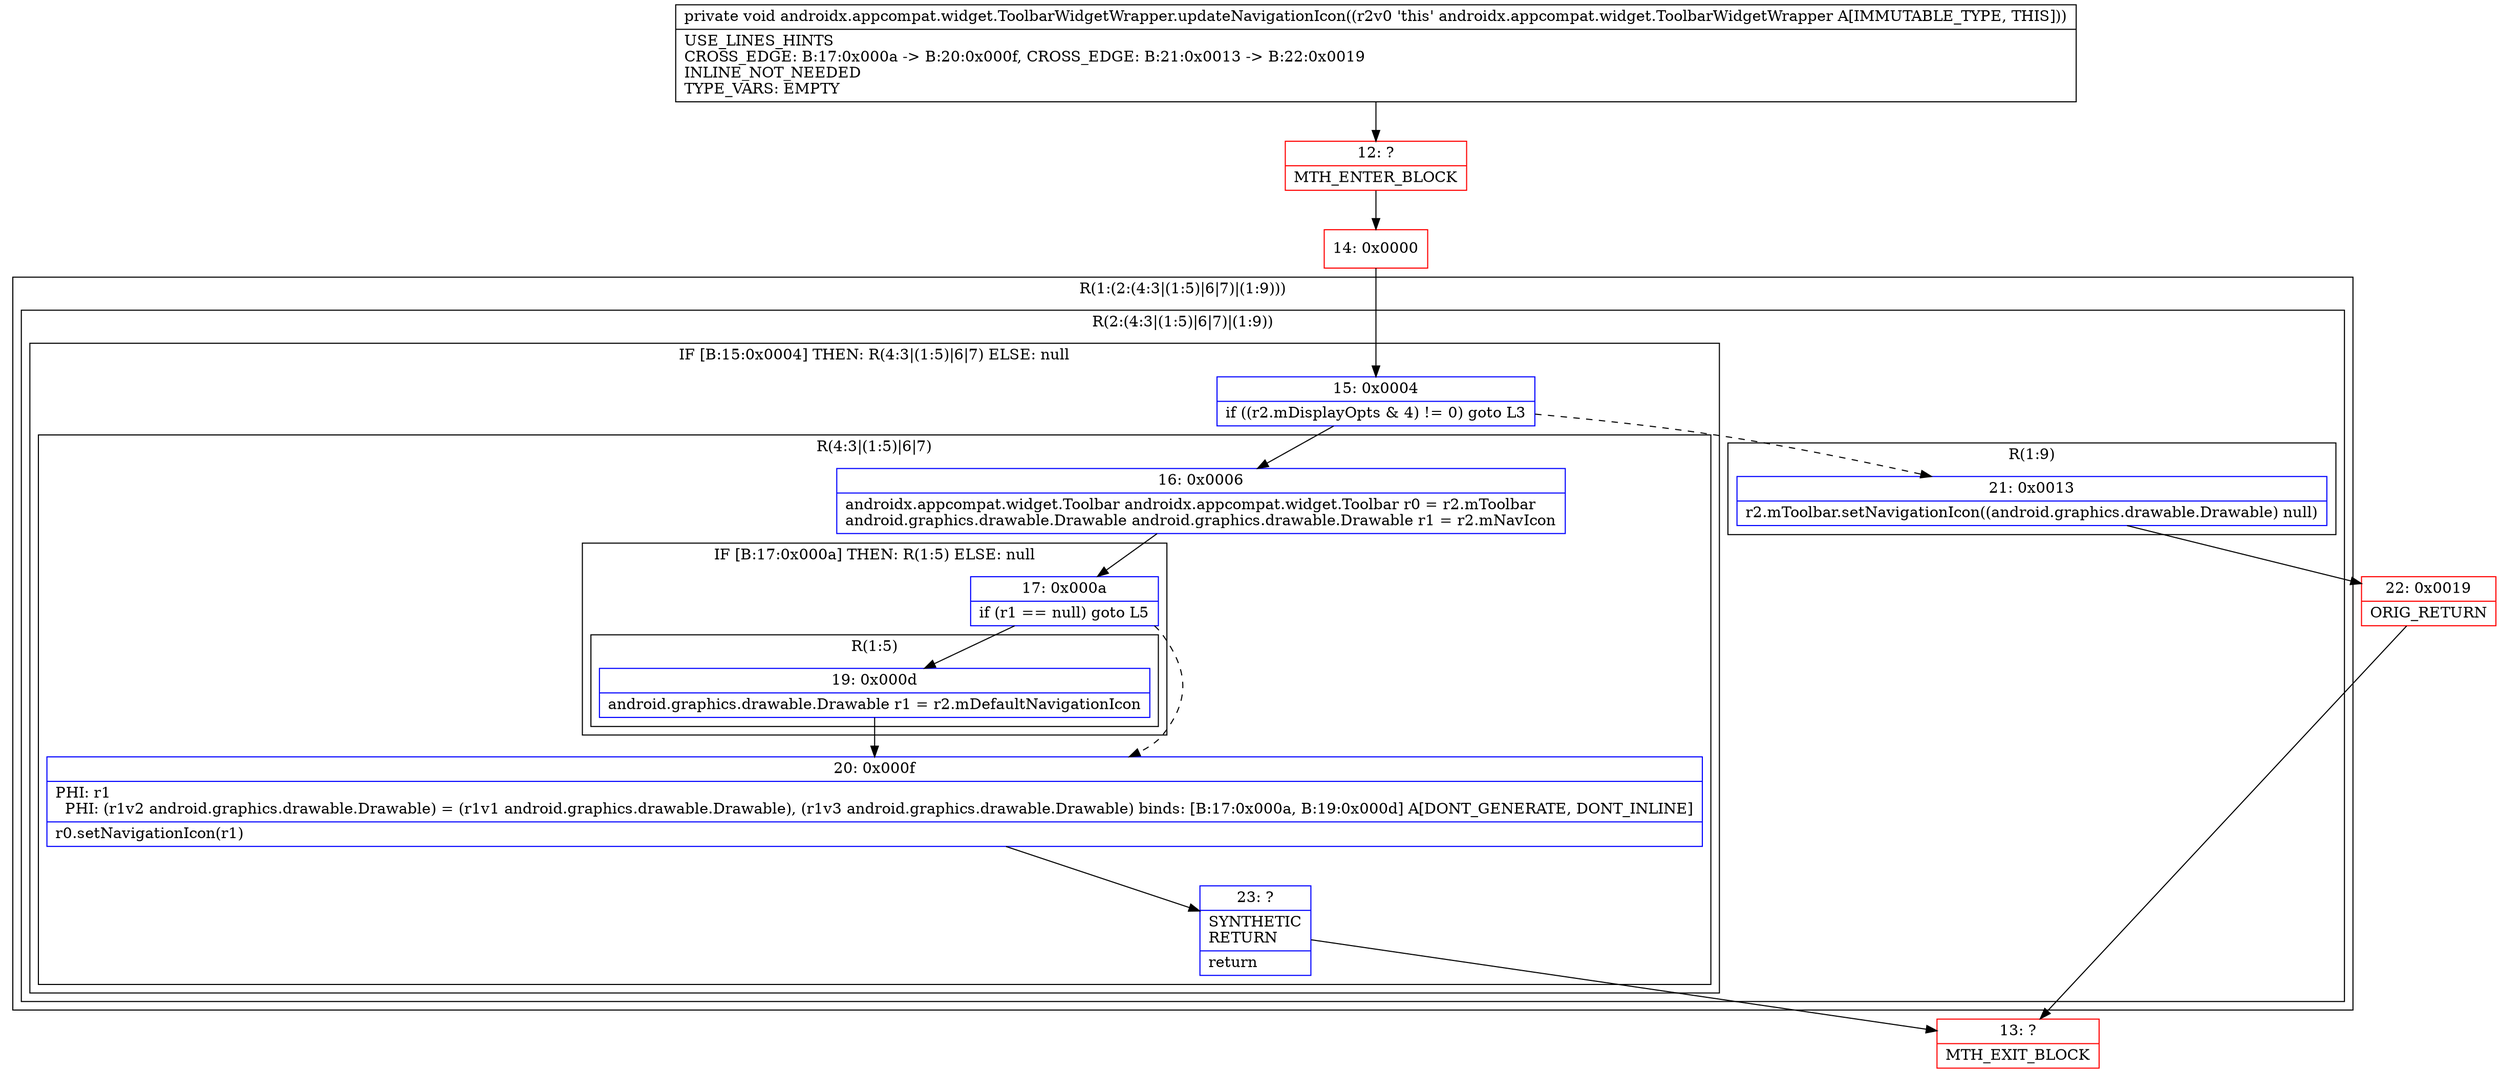 digraph "CFG forandroidx.appcompat.widget.ToolbarWidgetWrapper.updateNavigationIcon()V" {
subgraph cluster_Region_1048314961 {
label = "R(1:(2:(4:3|(1:5)|6|7)|(1:9)))";
node [shape=record,color=blue];
subgraph cluster_Region_1416268917 {
label = "R(2:(4:3|(1:5)|6|7)|(1:9))";
node [shape=record,color=blue];
subgraph cluster_IfRegion_224734273 {
label = "IF [B:15:0x0004] THEN: R(4:3|(1:5)|6|7) ELSE: null";
node [shape=record,color=blue];
Node_15 [shape=record,label="{15\:\ 0x0004|if ((r2.mDisplayOpts & 4) != 0) goto L3\l}"];
subgraph cluster_Region_2545984 {
label = "R(4:3|(1:5)|6|7)";
node [shape=record,color=blue];
Node_16 [shape=record,label="{16\:\ 0x0006|androidx.appcompat.widget.Toolbar androidx.appcompat.widget.Toolbar r0 = r2.mToolbar\landroid.graphics.drawable.Drawable android.graphics.drawable.Drawable r1 = r2.mNavIcon\l}"];
subgraph cluster_IfRegion_1219125635 {
label = "IF [B:17:0x000a] THEN: R(1:5) ELSE: null";
node [shape=record,color=blue];
Node_17 [shape=record,label="{17\:\ 0x000a|if (r1 == null) goto L5\l}"];
subgraph cluster_Region_1657423790 {
label = "R(1:5)";
node [shape=record,color=blue];
Node_19 [shape=record,label="{19\:\ 0x000d|android.graphics.drawable.Drawable r1 = r2.mDefaultNavigationIcon\l}"];
}
}
Node_20 [shape=record,label="{20\:\ 0x000f|PHI: r1 \l  PHI: (r1v2 android.graphics.drawable.Drawable) = (r1v1 android.graphics.drawable.Drawable), (r1v3 android.graphics.drawable.Drawable) binds: [B:17:0x000a, B:19:0x000d] A[DONT_GENERATE, DONT_INLINE]\l|r0.setNavigationIcon(r1)\l}"];
Node_23 [shape=record,label="{23\:\ ?|SYNTHETIC\lRETURN\l|return\l}"];
}
}
subgraph cluster_Region_1441137604 {
label = "R(1:9)";
node [shape=record,color=blue];
Node_21 [shape=record,label="{21\:\ 0x0013|r2.mToolbar.setNavigationIcon((android.graphics.drawable.Drawable) null)\l}"];
}
}
}
Node_12 [shape=record,color=red,label="{12\:\ ?|MTH_ENTER_BLOCK\l}"];
Node_14 [shape=record,color=red,label="{14\:\ 0x0000}"];
Node_13 [shape=record,color=red,label="{13\:\ ?|MTH_EXIT_BLOCK\l}"];
Node_22 [shape=record,color=red,label="{22\:\ 0x0019|ORIG_RETURN\l}"];
MethodNode[shape=record,label="{private void androidx.appcompat.widget.ToolbarWidgetWrapper.updateNavigationIcon((r2v0 'this' androidx.appcompat.widget.ToolbarWidgetWrapper A[IMMUTABLE_TYPE, THIS]))  | USE_LINES_HINTS\lCROSS_EDGE: B:17:0x000a \-\> B:20:0x000f, CROSS_EDGE: B:21:0x0013 \-\> B:22:0x0019\lINLINE_NOT_NEEDED\lTYPE_VARS: EMPTY\l}"];
MethodNode -> Node_12;Node_15 -> Node_16;
Node_15 -> Node_21[style=dashed];
Node_16 -> Node_17;
Node_17 -> Node_19;
Node_17 -> Node_20[style=dashed];
Node_19 -> Node_20;
Node_20 -> Node_23;
Node_23 -> Node_13;
Node_21 -> Node_22;
Node_12 -> Node_14;
Node_14 -> Node_15;
Node_22 -> Node_13;
}

